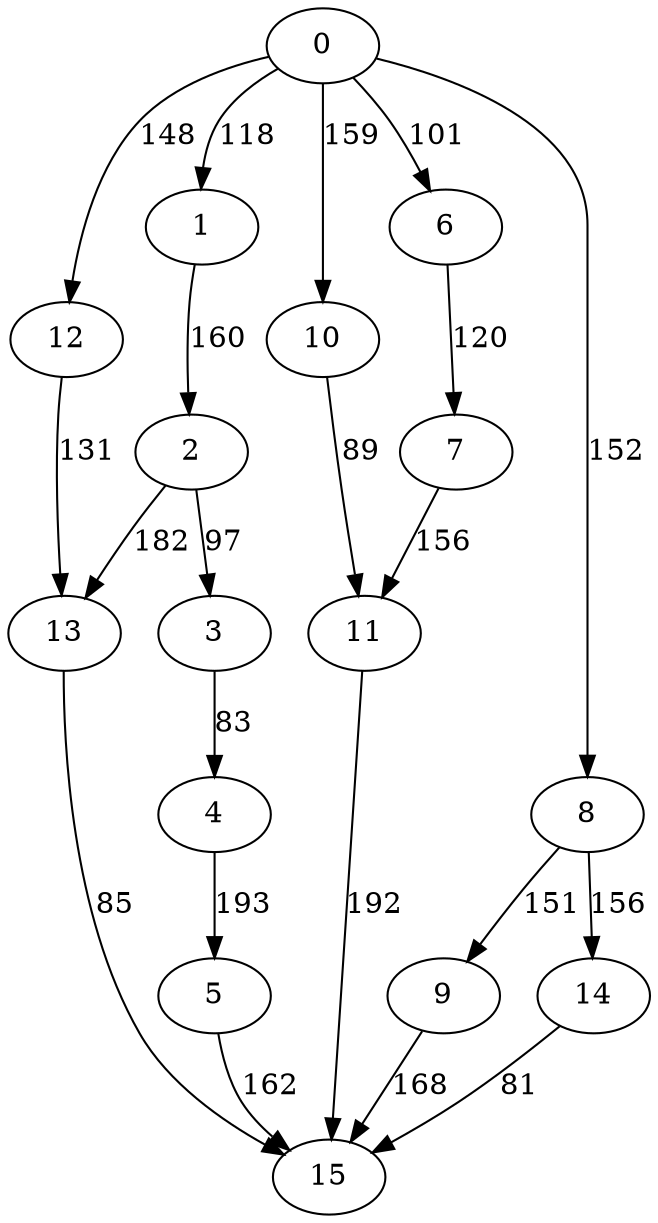 digraph t20p4r7_16 {
0 -> 1 [ label = 118 ];
0 -> 6 [ label = 101 ];
0 -> 8 [ label = 152 ];
0 -> 10 [ label = 159 ];
0 -> 12 [ label = 148 ];
1 -> 2 [ label = 160 ];
2 -> 3 [ label = 97 ];
2 -> 13 [ label = 182 ];
3 -> 4 [ label = 83 ];
4 -> 5 [ label = 193 ];
5 -> 15 [ label = 162 ];
6 -> 7 [ label = 120 ];
7 -> 11 [ label = 156 ];
8 -> 9 [ label = 151 ];
8 -> 14 [ label = 156 ];
9 -> 15 [ label = 168 ];
10 -> 11 [ label = 89 ];
11 -> 15 [ label = 192 ];
12 -> 13 [ label = 131 ];
13 -> 15 [ label = 85 ];
14 -> 15 [ label = 81 ];
 }

